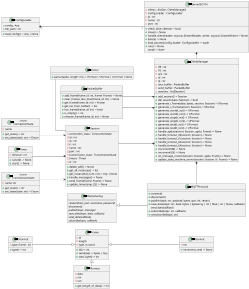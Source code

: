@startuml classes
set namespaceSeparator none
left to right direction
scale 250 width
skinparam lineType ortho


class "ClientManager" as ClientManager.ClientManager {
  - VR : int
  - VS : int
  - ack : int
  - id : int
  - ip : str
  - recv_buffer : PacketBuffer
  - send_buffer : PacketBuffer
  - sessions : list[Session]
  + add_session() -> Session
  + del_session(sess: Session) -> bool
  + generate_i_frame(data: bytes, session: Session) -> IFormat
  + generate_s_frame(session: Session) -> SFormat
  + generate_startdt_act() -> UFormat
  + generate_startdt_con() -> UFormat
  + generate_stopdt_act() -> UFormat
  + generate_stopdt_con() -> UFormat
  + generate_testdt_act() -> UFormat
  + generate_testdt_con() -> UFormat
  + handle_apdu(session: Session, apdu: Frame) -> None
  + handle_timeout_t0(session: Session) -> None
  + handle_timeout_t1(session: Session) -> None
  + handle_timeout_t2(session: Session) -> None
  + handle_timeout_t3(session: Session) -> None
  + incrementVR() -> None
  + incrementVS() -> None
  + on_message_receive(session: Session, apdu: Frame) -> None
  + update_state_machine_server(session: Session, fr: Frame) -> None
}
class "ConfigLoader" as config_loader.ConfigLoader {
  + config : Any
  + file_path : str
  + load_config() -> Any | None
}
class "ConnectionState" as State.ConnectionState <<enum>> {
  - name
  + get_state() -> str
  + set_state(state: str) -> Enum
}
class "Frame" as Frame.Frame {
  - id
  - length
  - type_in_word
  + id() -> int
  + serialize() -> bytes | Any
  + start_byte() -> int
}
class "IDataSharing" as IDataSharing.IDataSharing {
  {abstract}connect(host, port, username, password)
  {abstract}disconnect()
  {abstract}publish(topic, message)
  {abstract}save_data(topic, data, callback)
  {abstract}send_data(callback)
  {abstract}subscribe(topic, callback)
}
class "IFormat" as IFormat.IFormat {
  - data
  - rsn
  - ssn
  + get_length_of_data() -> int
}
class "MQTTProtocol" as MQTTProtocol.MQTTProtocol {
  + connect()
  + disconnect()
  + publish(topic: str, payload: bytes, qos: int, retain)
  + save_data(topic: str, data: bytes | bytearray | int | float | str | None, callback)
  {abstract}send_data(callback)
  + subscribe(topic: str, callback)
  + unsubscribe(topic: str)
}
class "PacketBuffer" as Packet_buffer.PacketBuffer {
  + add_frame(frame_id: int, frame: Frame) -> None
  + clear_frames_less_than(frame_id: int) -> None
  + get_frame(frame_id: int) -> Frame
  + get_list_from_buffer() -> list
  + has_frame(frame_id: int) -> bool
  + is_empty() -> int
  + remove_frame(frame_id: int) -> None
}
class "Parser" as Parser.Parser {
  + parser(apdu, length: int) -> IFormat | SFormat | UFormat | None
}
class "SFormat" as SFormat.SFormat {
  - rsn
  + increment_rsn() -> None
}
class "ServerIEC104" as server_async.ServerIEC104 {
  - clients : dict[str, ClientManager]
  - config_loader : ConfigLoader
  - ip : str
  - name : str
  - port : int
  + check_alive_clients() -> bool
  + close() -> None
  + handle_client(reader: asyncio.StreamReader, writer: asyncio.StreamWriter) -> None
  + listen() -> None
  + load_params(config_loader: ConfigLoader) -> tuple
  + run() -> None
  {abstract}send() -> None
}
class "Session" as Session.Session {
  - connection_state : ConnectionState
  - id : int
  - ip : str
  - k : int
  - name : str
  - port : int
  - transmission_state : TransmissionState
  - timers : Timer
  - w : int
  + delete_self() -> None
  + get_all_instances() -> list
  + get_instance(id_num: int) -> Any | None
  + handle_messages() -> None
  + send_frame(frame: Frame) -> None
  + update_timestamp_t2() -> None
}
class "Timer" as Timer.Timer {
  - timeout : int
  + cancel() -> None
  + start() -> None
}
class "TransmissionState" as State.TransmissionState <<enum>> {
  - name: str
  + get_state() -> str
  + set_state(state: str) -> Enum
}
class "UFormat" as UFormat.UFormat {
  - type_frame : int
  + type() -> int
}


server_async.ServerIEC104  "1" -up--* "1" config_loader.ConfigLoader

MQTTProtocol.MQTTProtocol -left--* ClientManager.ClientManager
Packet_buffer.PacketBuffer --* ClientManager.ClientManager
Packet_buffer.PacketBuffer --* ClientManager.ClientManager
State.ConnectionState -[dotted]-> Session.Session
State.TransmissionState -[dotted]-> Session.Session
Timer.Timer --* Session.Session


MQTTProtocol.MQTTProtocol -up-|> IDataSharing.IDataSharing

ClientManager.ClientManager -left--* server_async.ServerIEC104
Session.Session --* ClientManager.ClientManager
Session.Session -left-- Parser.Parser

IFormat.IFormat -left-|> Frame.Frame
SFormat.SFormat -up-|> Frame.Frame
UFormat.UFormat --|> Frame.Frame
@enduml
